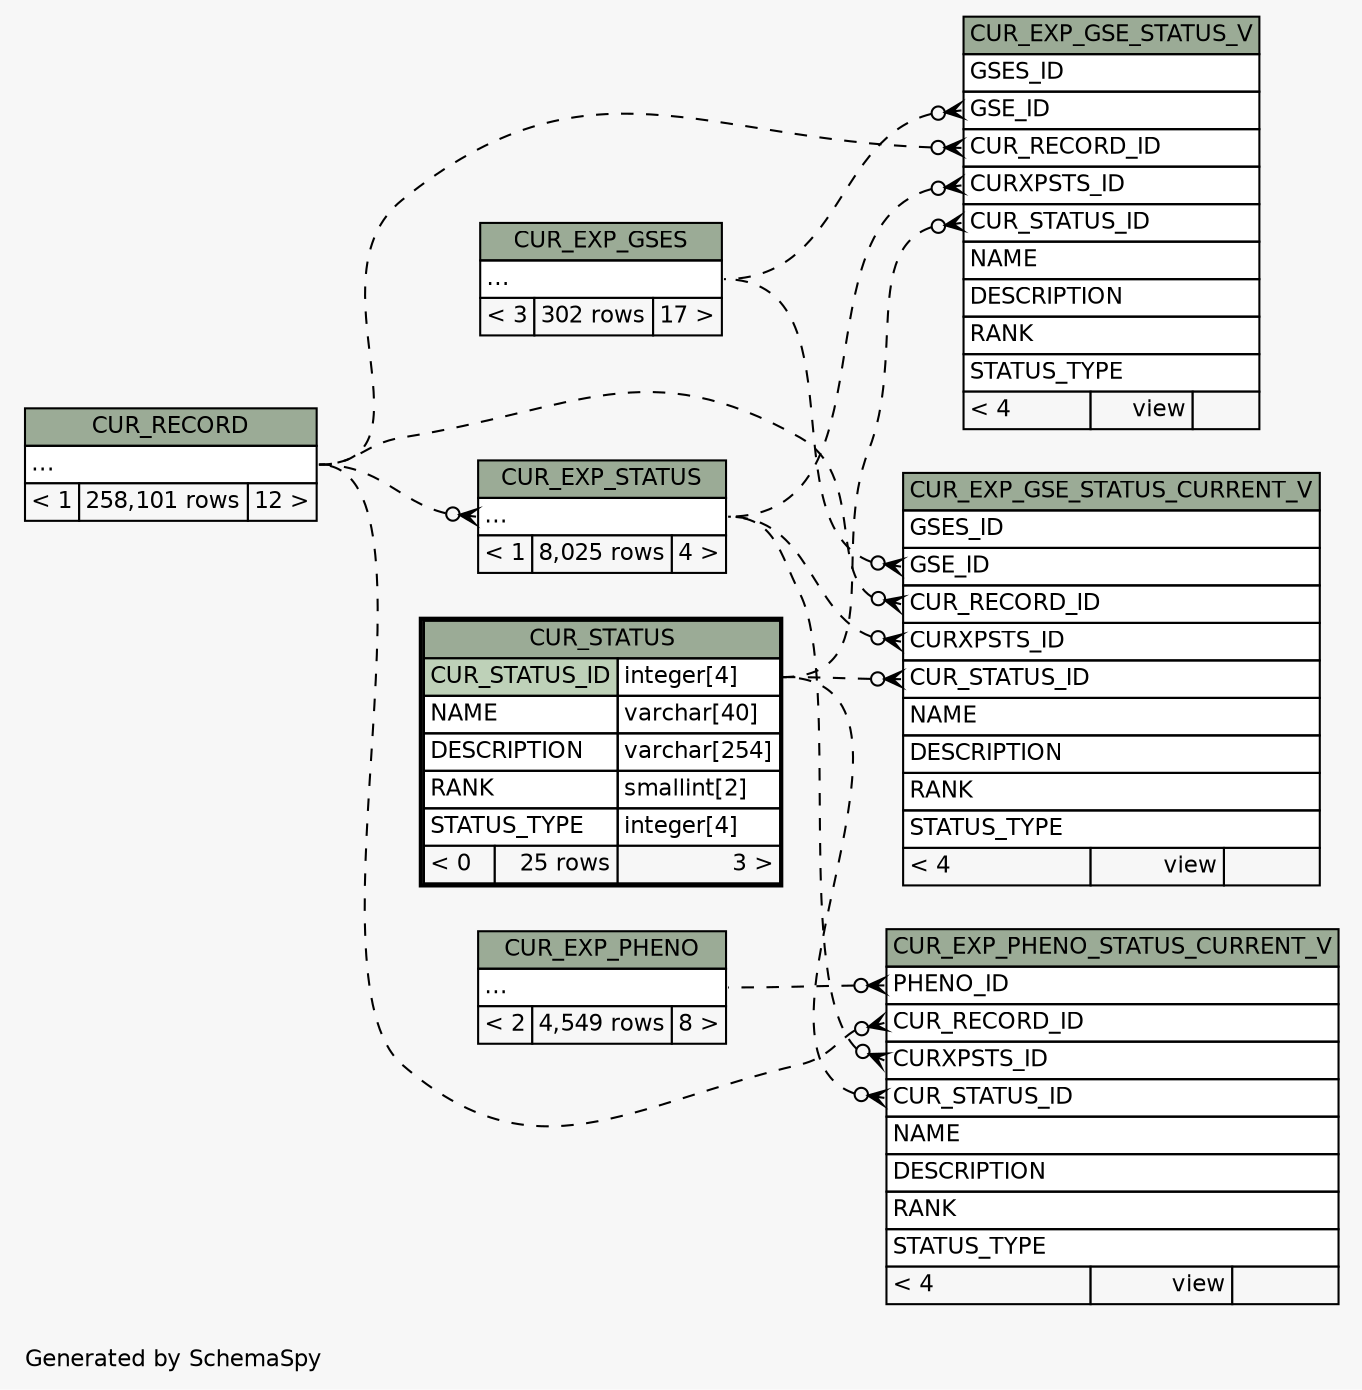 // dot 2.38.0 on Windows 10 10.0
// SchemaSpy rev Unknown
digraph "impliedTwoDegreesRelationshipsDiagram" {
  graph [
    rankdir="RL"
    bgcolor="#f7f7f7"
    label="\nGenerated by SchemaSpy"
    labeljust="l"
    nodesep="0.18"
    ranksep="0.46"
    fontname="Helvetica"
    fontsize="11"
  ];
  node [
    fontname="Helvetica"
    fontsize="11"
    shape="plaintext"
  ];
  edge [
    arrowsize="0.8"
  ];
  "CUR_EXP_GSE_STATUS_CURRENT_V":"CUR_RECORD_ID":w -> "CUR_RECORD":"elipses":e [arrowhead=none dir=back arrowtail=crowodot style=dashed];
  "CUR_EXP_GSE_STATUS_CURRENT_V":"CUR_STATUS_ID":w -> "CUR_STATUS":"CUR_STATUS_ID.type":e [arrowhead=none dir=back arrowtail=crowodot style=dashed];
  "CUR_EXP_GSE_STATUS_CURRENT_V":"CURXPSTS_ID":w -> "CUR_EXP_STATUS":"elipses":e [arrowhead=none dir=back arrowtail=crowodot style=dashed];
  "CUR_EXP_GSE_STATUS_CURRENT_V":"GSE_ID":w -> "CUR_EXP_GSES":"elipses":e [arrowhead=none dir=back arrowtail=crowodot style=dashed];
  "CUR_EXP_GSE_STATUS_V":"CUR_RECORD_ID":w -> "CUR_RECORD":"elipses":e [arrowhead=none dir=back arrowtail=crowodot style=dashed];
  "CUR_EXP_GSE_STATUS_V":"CUR_STATUS_ID":w -> "CUR_STATUS":"CUR_STATUS_ID.type":e [arrowhead=none dir=back arrowtail=crowodot style=dashed];
  "CUR_EXP_GSE_STATUS_V":"CURXPSTS_ID":w -> "CUR_EXP_STATUS":"elipses":e [arrowhead=none dir=back arrowtail=crowodot style=dashed];
  "CUR_EXP_GSE_STATUS_V":"GSE_ID":w -> "CUR_EXP_GSES":"elipses":e [arrowhead=none dir=back arrowtail=crowodot style=dashed];
  "CUR_EXP_PHENO_STATUS_CURRENT_V":"CUR_RECORD_ID":w -> "CUR_RECORD":"elipses":e [arrowhead=none dir=back arrowtail=crowodot style=dashed];
  "CUR_EXP_PHENO_STATUS_CURRENT_V":"CUR_STATUS_ID":w -> "CUR_STATUS":"CUR_STATUS_ID.type":e [arrowhead=none dir=back arrowtail=crowodot style=dashed];
  "CUR_EXP_PHENO_STATUS_CURRENT_V":"CURXPSTS_ID":w -> "CUR_EXP_STATUS":"elipses":e [arrowhead=none dir=back arrowtail=crowodot style=dashed];
  "CUR_EXP_PHENO_STATUS_CURRENT_V":"PHENO_ID":w -> "CUR_EXP_PHENO":"elipses":e [arrowhead=none dir=back arrowtail=crowodot style=dashed];
  "CUR_EXP_STATUS":"elipses":w -> "CUR_RECORD":"elipses":e [arrowhead=none dir=back arrowtail=crowodot style=dashed];
  "CUR_EXP_GSE_STATUS_CURRENT_V" [
    label=<
    <TABLE BORDER="0" CELLBORDER="1" CELLSPACING="0" BGCOLOR="#ffffff">
      <TR><TD COLSPAN="3" BGCOLOR="#9bab96" ALIGN="CENTER">CUR_EXP_GSE_STATUS_CURRENT_V</TD></TR>
      <TR><TD PORT="GSES_ID" COLSPAN="3" ALIGN="LEFT">GSES_ID</TD></TR>
      <TR><TD PORT="GSE_ID" COLSPAN="3" ALIGN="LEFT">GSE_ID</TD></TR>
      <TR><TD PORT="CUR_RECORD_ID" COLSPAN="3" ALIGN="LEFT">CUR_RECORD_ID</TD></TR>
      <TR><TD PORT="CURXPSTS_ID" COLSPAN="3" ALIGN="LEFT">CURXPSTS_ID</TD></TR>
      <TR><TD PORT="CUR_STATUS_ID" COLSPAN="3" ALIGN="LEFT">CUR_STATUS_ID</TD></TR>
      <TR><TD PORT="NAME" COLSPAN="3" ALIGN="LEFT">NAME</TD></TR>
      <TR><TD PORT="DESCRIPTION" COLSPAN="3" ALIGN="LEFT">DESCRIPTION</TD></TR>
      <TR><TD PORT="RANK" COLSPAN="3" ALIGN="LEFT">RANK</TD></TR>
      <TR><TD PORT="STATUS_TYPE" COLSPAN="3" ALIGN="LEFT">STATUS_TYPE</TD></TR>
      <TR><TD ALIGN="LEFT" BGCOLOR="#f7f7f7">&lt; 4</TD><TD ALIGN="RIGHT" BGCOLOR="#f7f7f7">view</TD><TD ALIGN="RIGHT" BGCOLOR="#f7f7f7">  </TD></TR>
    </TABLE>>
    URL="CUR_EXP_GSE_STATUS_CURRENT_V.html"
    tooltip="CUR_EXP_GSE_STATUS_CURRENT_V"
  ];
  "CUR_EXP_GSE_STATUS_V" [
    label=<
    <TABLE BORDER="0" CELLBORDER="1" CELLSPACING="0" BGCOLOR="#ffffff">
      <TR><TD COLSPAN="3" BGCOLOR="#9bab96" ALIGN="CENTER">CUR_EXP_GSE_STATUS_V</TD></TR>
      <TR><TD PORT="GSES_ID" COLSPAN="3" ALIGN="LEFT">GSES_ID</TD></TR>
      <TR><TD PORT="GSE_ID" COLSPAN="3" ALIGN="LEFT">GSE_ID</TD></TR>
      <TR><TD PORT="CUR_RECORD_ID" COLSPAN="3" ALIGN="LEFT">CUR_RECORD_ID</TD></TR>
      <TR><TD PORT="CURXPSTS_ID" COLSPAN="3" ALIGN="LEFT">CURXPSTS_ID</TD></TR>
      <TR><TD PORT="CUR_STATUS_ID" COLSPAN="3" ALIGN="LEFT">CUR_STATUS_ID</TD></TR>
      <TR><TD PORT="NAME" COLSPAN="3" ALIGN="LEFT">NAME</TD></TR>
      <TR><TD PORT="DESCRIPTION" COLSPAN="3" ALIGN="LEFT">DESCRIPTION</TD></TR>
      <TR><TD PORT="RANK" COLSPAN="3" ALIGN="LEFT">RANK</TD></TR>
      <TR><TD PORT="STATUS_TYPE" COLSPAN="3" ALIGN="LEFT">STATUS_TYPE</TD></TR>
      <TR><TD ALIGN="LEFT" BGCOLOR="#f7f7f7">&lt; 4</TD><TD ALIGN="RIGHT" BGCOLOR="#f7f7f7">view</TD><TD ALIGN="RIGHT" BGCOLOR="#f7f7f7">  </TD></TR>
    </TABLE>>
    URL="CUR_EXP_GSE_STATUS_V.html"
    tooltip="CUR_EXP_GSE_STATUS_V"
  ];
  "CUR_EXP_GSES" [
    label=<
    <TABLE BORDER="0" CELLBORDER="1" CELLSPACING="0" BGCOLOR="#ffffff">
      <TR><TD COLSPAN="3" BGCOLOR="#9bab96" ALIGN="CENTER">CUR_EXP_GSES</TD></TR>
      <TR><TD PORT="elipses" COLSPAN="3" ALIGN="LEFT">...</TD></TR>
      <TR><TD ALIGN="LEFT" BGCOLOR="#f7f7f7">&lt; 3</TD><TD ALIGN="RIGHT" BGCOLOR="#f7f7f7">302 rows</TD><TD ALIGN="RIGHT" BGCOLOR="#f7f7f7">17 &gt;</TD></TR>
    </TABLE>>
    URL="CUR_EXP_GSES.html"
    tooltip="CUR_EXP_GSES"
  ];
  "CUR_EXP_PHENO" [
    label=<
    <TABLE BORDER="0" CELLBORDER="1" CELLSPACING="0" BGCOLOR="#ffffff">
      <TR><TD COLSPAN="3" BGCOLOR="#9bab96" ALIGN="CENTER">CUR_EXP_PHENO</TD></TR>
      <TR><TD PORT="elipses" COLSPAN="3" ALIGN="LEFT">...</TD></TR>
      <TR><TD ALIGN="LEFT" BGCOLOR="#f7f7f7">&lt; 2</TD><TD ALIGN="RIGHT" BGCOLOR="#f7f7f7">4,549 rows</TD><TD ALIGN="RIGHT" BGCOLOR="#f7f7f7">8 &gt;</TD></TR>
    </TABLE>>
    URL="CUR_EXP_PHENO.html"
    tooltip="CUR_EXP_PHENO"
  ];
  "CUR_EXP_PHENO_STATUS_CURRENT_V" [
    label=<
    <TABLE BORDER="0" CELLBORDER="1" CELLSPACING="0" BGCOLOR="#ffffff">
      <TR><TD COLSPAN="3" BGCOLOR="#9bab96" ALIGN="CENTER">CUR_EXP_PHENO_STATUS_CURRENT_V</TD></TR>
      <TR><TD PORT="PHENO_ID" COLSPAN="3" ALIGN="LEFT">PHENO_ID</TD></TR>
      <TR><TD PORT="CUR_RECORD_ID" COLSPAN="3" ALIGN="LEFT">CUR_RECORD_ID</TD></TR>
      <TR><TD PORT="CURXPSTS_ID" COLSPAN="3" ALIGN="LEFT">CURXPSTS_ID</TD></TR>
      <TR><TD PORT="CUR_STATUS_ID" COLSPAN="3" ALIGN="LEFT">CUR_STATUS_ID</TD></TR>
      <TR><TD PORT="NAME" COLSPAN="3" ALIGN="LEFT">NAME</TD></TR>
      <TR><TD PORT="DESCRIPTION" COLSPAN="3" ALIGN="LEFT">DESCRIPTION</TD></TR>
      <TR><TD PORT="RANK" COLSPAN="3" ALIGN="LEFT">RANK</TD></TR>
      <TR><TD PORT="STATUS_TYPE" COLSPAN="3" ALIGN="LEFT">STATUS_TYPE</TD></TR>
      <TR><TD ALIGN="LEFT" BGCOLOR="#f7f7f7">&lt; 4</TD><TD ALIGN="RIGHT" BGCOLOR="#f7f7f7">view</TD><TD ALIGN="RIGHT" BGCOLOR="#f7f7f7">  </TD></TR>
    </TABLE>>
    URL="CUR_EXP_PHENO_STATUS_CURRENT_V.html"
    tooltip="CUR_EXP_PHENO_STATUS_CURRENT_V"
  ];
  "CUR_EXP_STATUS" [
    label=<
    <TABLE BORDER="0" CELLBORDER="1" CELLSPACING="0" BGCOLOR="#ffffff">
      <TR><TD COLSPAN="3" BGCOLOR="#9bab96" ALIGN="CENTER">CUR_EXP_STATUS</TD></TR>
      <TR><TD PORT="elipses" COLSPAN="3" ALIGN="LEFT">...</TD></TR>
      <TR><TD ALIGN="LEFT" BGCOLOR="#f7f7f7">&lt; 1</TD><TD ALIGN="RIGHT" BGCOLOR="#f7f7f7">8,025 rows</TD><TD ALIGN="RIGHT" BGCOLOR="#f7f7f7">4 &gt;</TD></TR>
    </TABLE>>
    URL="CUR_EXP_STATUS.html"
    tooltip="CUR_EXP_STATUS"
  ];
  "CUR_RECORD" [
    label=<
    <TABLE BORDER="0" CELLBORDER="1" CELLSPACING="0" BGCOLOR="#ffffff">
      <TR><TD COLSPAN="3" BGCOLOR="#9bab96" ALIGN="CENTER">CUR_RECORD</TD></TR>
      <TR><TD PORT="elipses" COLSPAN="3" ALIGN="LEFT">...</TD></TR>
      <TR><TD ALIGN="LEFT" BGCOLOR="#f7f7f7">&lt; 1</TD><TD ALIGN="RIGHT" BGCOLOR="#f7f7f7">258,101 rows</TD><TD ALIGN="RIGHT" BGCOLOR="#f7f7f7">12 &gt;</TD></TR>
    </TABLE>>
    URL="CUR_RECORD.html"
    tooltip="CUR_RECORD"
  ];
  "CUR_STATUS" [
    label=<
    <TABLE BORDER="2" CELLBORDER="1" CELLSPACING="0" BGCOLOR="#ffffff">
      <TR><TD COLSPAN="3" BGCOLOR="#9bab96" ALIGN="CENTER">CUR_STATUS</TD></TR>
      <TR><TD PORT="CUR_STATUS_ID" COLSPAN="2" BGCOLOR="#bed1b8" ALIGN="LEFT">CUR_STATUS_ID</TD><TD PORT="CUR_STATUS_ID.type" ALIGN="LEFT">integer[4]</TD></TR>
      <TR><TD PORT="NAME" COLSPAN="2" ALIGN="LEFT">NAME</TD><TD PORT="NAME.type" ALIGN="LEFT">varchar[40]</TD></TR>
      <TR><TD PORT="DESCRIPTION" COLSPAN="2" ALIGN="LEFT">DESCRIPTION</TD><TD PORT="DESCRIPTION.type" ALIGN="LEFT">varchar[254]</TD></TR>
      <TR><TD PORT="RANK" COLSPAN="2" ALIGN="LEFT">RANK</TD><TD PORT="RANK.type" ALIGN="LEFT">smallint[2]</TD></TR>
      <TR><TD PORT="STATUS_TYPE" COLSPAN="2" ALIGN="LEFT">STATUS_TYPE</TD><TD PORT="STATUS_TYPE.type" ALIGN="LEFT">integer[4]</TD></TR>
      <TR><TD ALIGN="LEFT" BGCOLOR="#f7f7f7">&lt; 0</TD><TD ALIGN="RIGHT" BGCOLOR="#f7f7f7">25 rows</TD><TD ALIGN="RIGHT" BGCOLOR="#f7f7f7">3 &gt;</TD></TR>
    </TABLE>>
    URL="CUR_STATUS.html"
    tooltip="CUR_STATUS"
  ];
}

